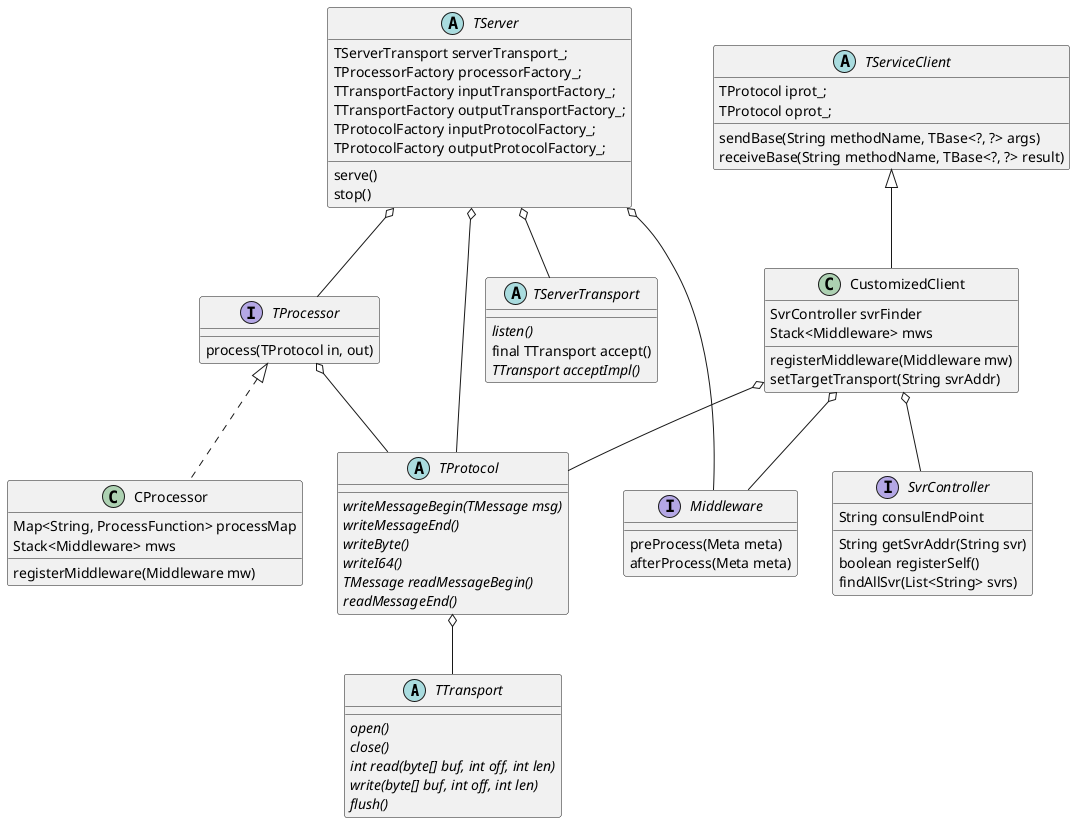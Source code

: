 @startuml

abstract class TTransport {
    {abstract} open()
    {abstract} close()
    {abstract} int read(byte[] buf, int off, int len)
    {abstract} write(byte[] buf, int off, int len)
    {abstract} flush()
}
abstract class TServerTransport {
    {abstract} listen()
    final TTransport accept()
    {abstract} TTransport acceptImpl()
}
abstract class TProtocol {
    {abstract} writeMessageBegin(TMessage msg)
    {abstract} writeMessageEnd()
    {abstract} writeByte()
    {abstract} writeI64()
    {abstract} TMessage readMessageBegin()
    {abstract} readMessageEnd()
}
interface TProcessor {
    process(TProtocol in, out)
}
abstract class TServer {
    TServerTransport serverTransport_;
    TProcessorFactory processorFactory_;
    TTransportFactory inputTransportFactory_;
    TTransportFactory outputTransportFactory_;
    TProtocolFactory inputProtocolFactory_;
    TProtocolFactory outputProtocolFactory_;

    serve()
    stop()
}
abstract class TServiceClient {
    TProtocol iprot_;
    TProtocol oprot_;

    sendBase(String methodName, TBase<?, ?> args)
    receiveBase(String methodName, TBase<?, ?> result)
}

'class TThreadSelectorServer extends TServer {}

'class TNonblockingServerSocket extends TServerTransport{
'    - ServerSocketChannel serverSocketChannel
'    - ServerSocket serverSocket_
'
'    TNonblockingSocket acceptImpl()
'}

class CProcessor implements TProcessor {
    Map<String, ProcessFunction> processMap
    Stack<Middleware> mws

    registerMiddleware(Middleware mw)
}

TProtocol o-- TTransport
TProcessor o-- TProtocol

TServer o-- Middleware
TServer o-- TServerTransport
TServer o-- TProtocol
TServer o-- TProcessor

class CustomizedClient extends TServiceClient {
    SvrController svrFinder
    Stack<Middleware> mws

    registerMiddleware(Middleware mw)
    setTargetTransport(String svrAddr)
}

CustomizedClient o-- TProtocol
CustomizedClient o-- SvrController
CustomizedClient o-- Middleware

interface SvrController {
    String consulEndPoint
    String getSvrAddr(String svr)
    boolean registerSelf()
    findAllSvr(List<String> svrs)
}

interface Middleware {
    preProcess(Meta meta)
    afterProcess(Meta meta)
}

@enduml